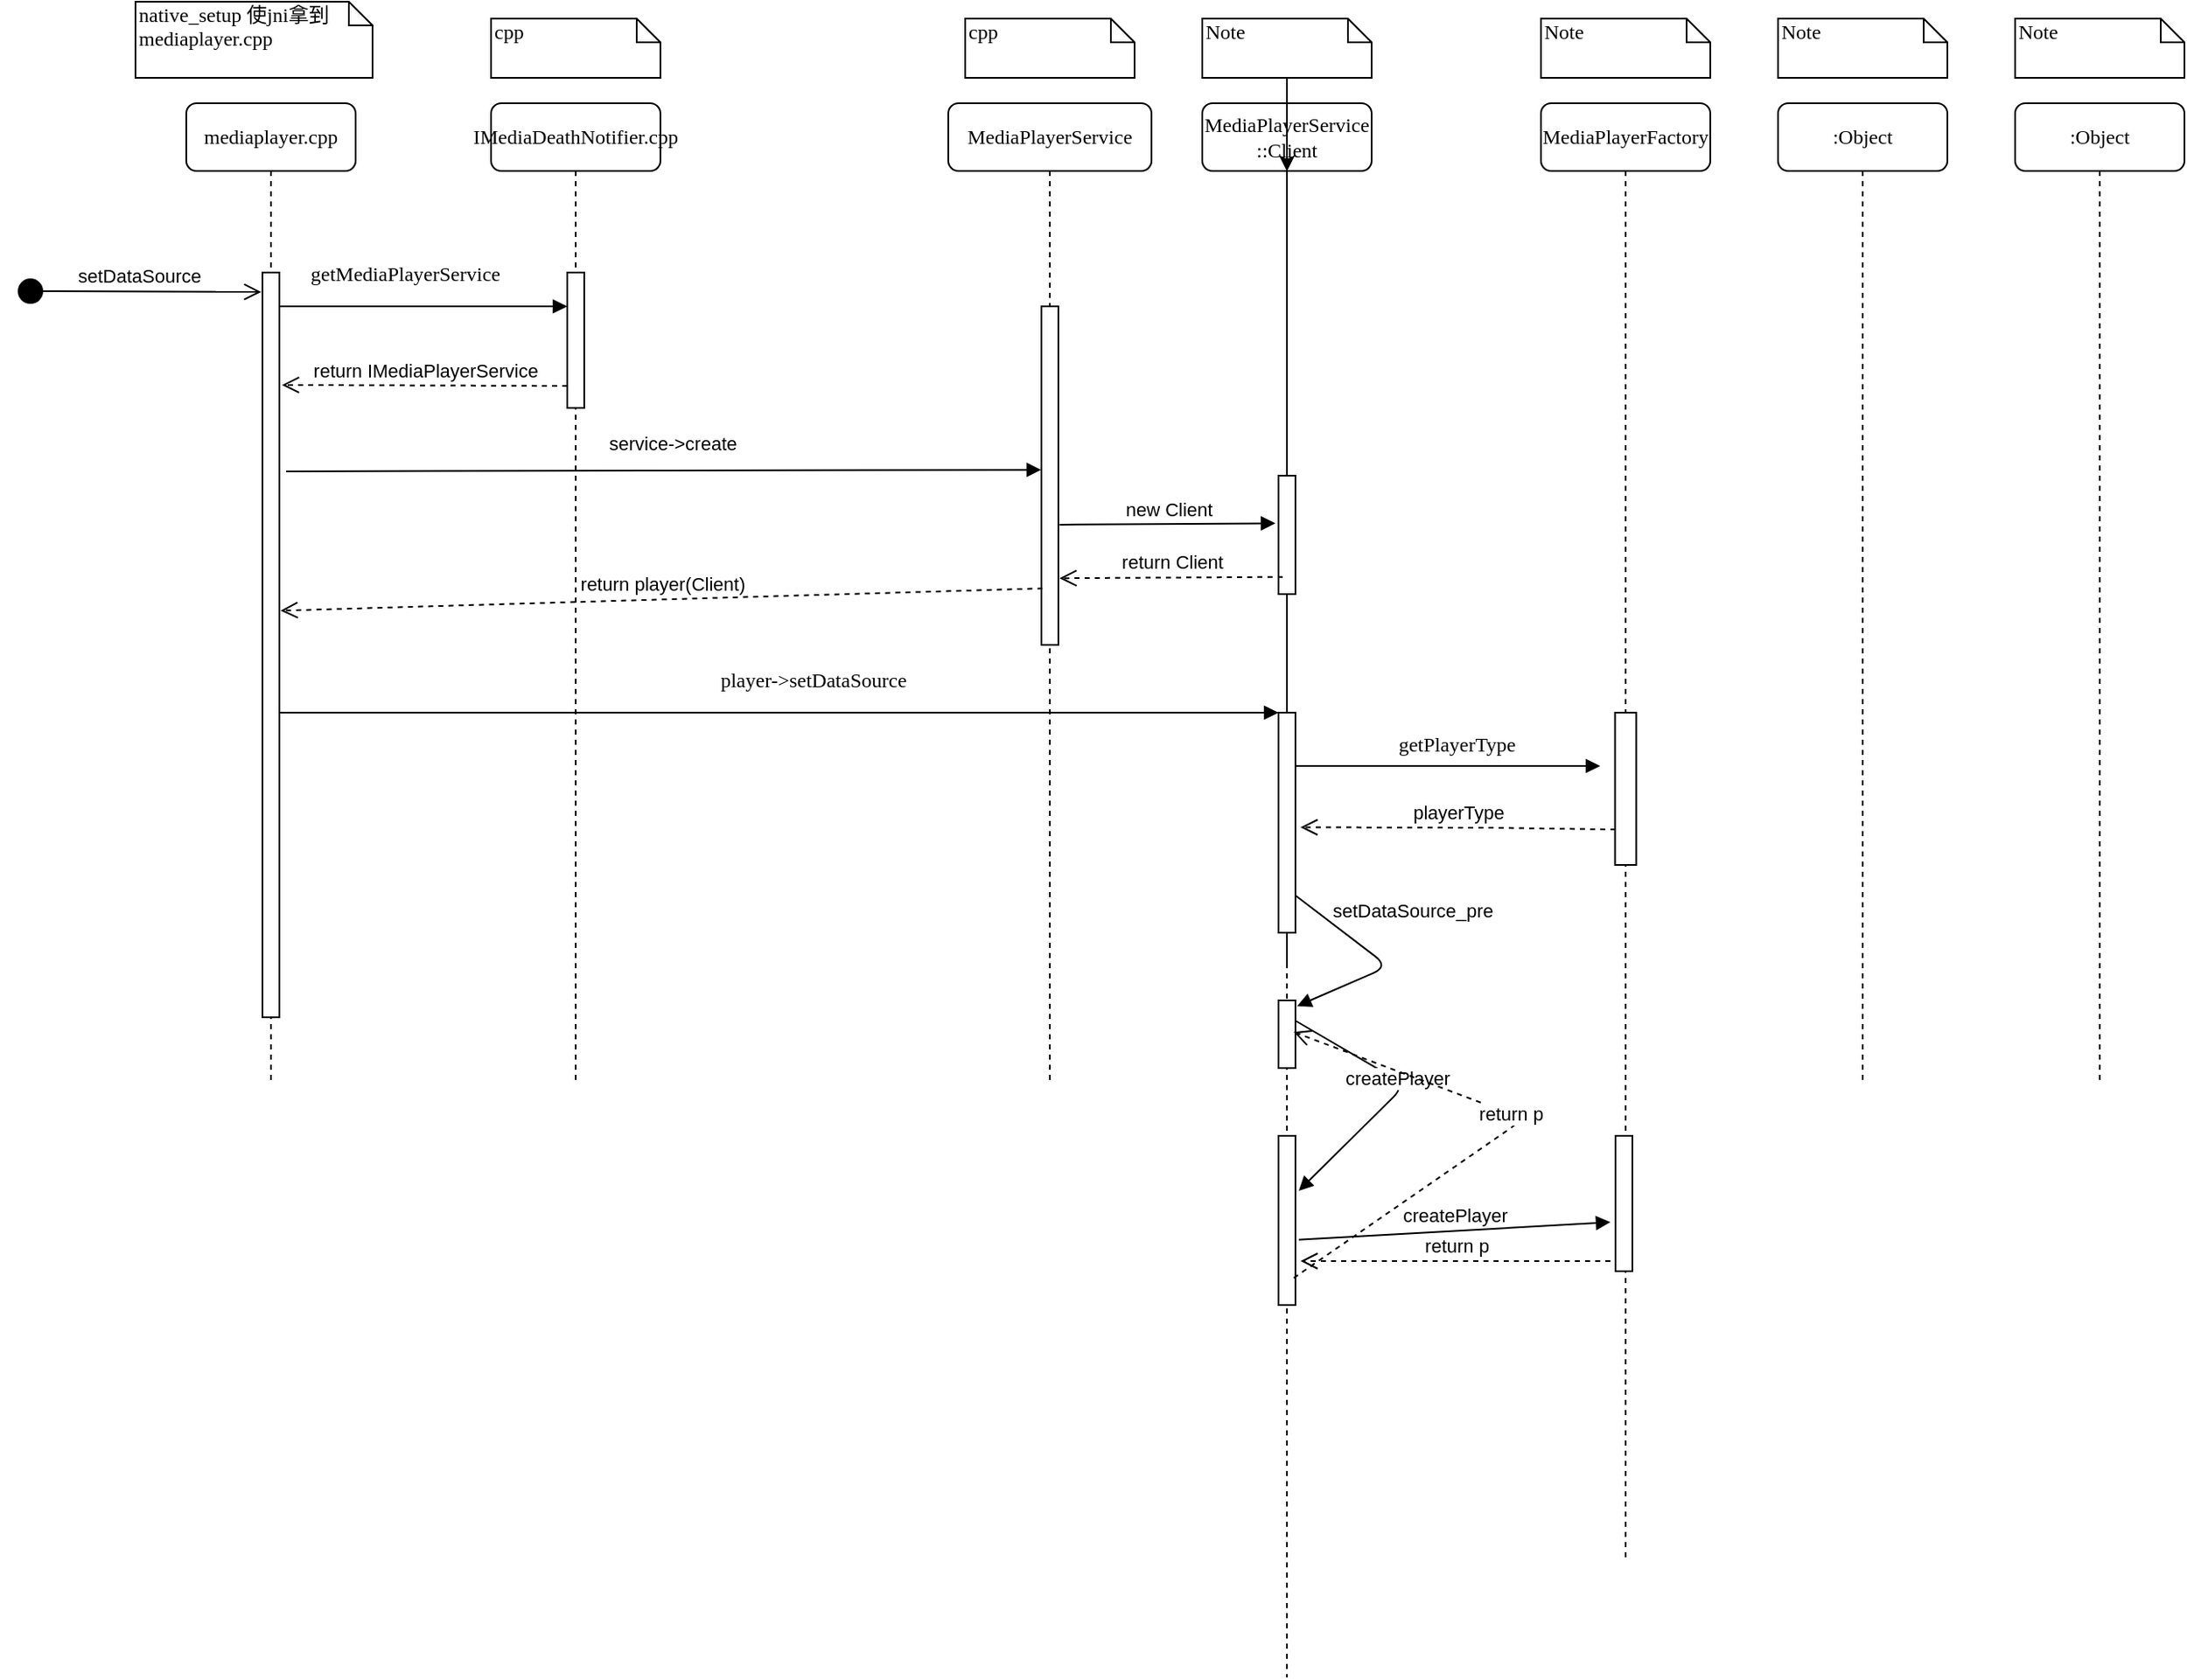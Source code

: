 <mxfile version="15.0.3" type="github">
  <diagram name="Page-1" id="13e1069c-82ec-6db2-03f1-153e76fe0fe0">
    <mxGraphModel dx="6343" dy="745" grid="1" gridSize="10" guides="1" tooltips="1" connect="1" arrows="1" fold="1" page="1" pageScale="1" pageWidth="4681" pageHeight="3300" background="none" math="0" shadow="0">
      <root>
        <mxCell id="0" />
        <mxCell id="1" parent="0" />
        <mxCell id="7baba1c4bc27f4b0-2" value="IMediaDeathNotifier.cpp" style="shape=umlLifeline;perimeter=lifelinePerimeter;whiteSpace=wrap;html=1;container=1;collapsible=0;recursiveResize=0;outlineConnect=0;rounded=1;shadow=0;comic=0;labelBackgroundColor=none;strokeWidth=1;fontFamily=Verdana;fontSize=12;align=center;" parent="1" vertex="1">
          <mxGeometry x="280" y="80" width="100" height="580" as="geometry" />
        </mxCell>
        <mxCell id="7baba1c4bc27f4b0-10" value="" style="html=1;points=[];perimeter=orthogonalPerimeter;rounded=0;shadow=0;comic=0;labelBackgroundColor=none;strokeWidth=1;fontFamily=Verdana;fontSize=12;align=center;" parent="7baba1c4bc27f4b0-2" vertex="1">
          <mxGeometry x="45" y="100" width="10" height="80" as="geometry" />
        </mxCell>
        <mxCell id="7baba1c4bc27f4b0-3" value="MediaPlayerService" style="shape=umlLifeline;perimeter=lifelinePerimeter;whiteSpace=wrap;html=1;container=1;collapsible=0;recursiveResize=0;outlineConnect=0;rounded=1;shadow=0;comic=0;labelBackgroundColor=none;strokeWidth=1;fontFamily=Verdana;fontSize=12;align=center;" parent="1" vertex="1">
          <mxGeometry x="550" y="80" width="120" height="580" as="geometry" />
        </mxCell>
        <mxCell id="7baba1c4bc27f4b0-13" value="" style="html=1;points=[];perimeter=orthogonalPerimeter;rounded=0;shadow=0;comic=0;labelBackgroundColor=none;strokeWidth=1;fontFamily=Verdana;fontSize=12;align=center;" parent="7baba1c4bc27f4b0-3" vertex="1">
          <mxGeometry x="55" y="120" width="10" height="200" as="geometry" />
        </mxCell>
        <mxCell id="7baba1c4bc27f4b0-4" value="MediaPlayerService&lt;br&gt;::Client" style="shape=umlLifeline;perimeter=lifelinePerimeter;whiteSpace=wrap;html=1;container=1;collapsible=0;recursiveResize=0;outlineConnect=0;rounded=1;shadow=0;comic=0;labelBackgroundColor=none;strokeWidth=1;fontFamily=Verdana;fontSize=12;align=center;" parent="1" vertex="1">
          <mxGeometry x="700" y="80" width="100" height="930" as="geometry" />
        </mxCell>
        <mxCell id="kyX2cjArXdQfk7hEpjDv-13" value="" style="html=1;points=[];perimeter=orthogonalPerimeter;" vertex="1" parent="7baba1c4bc27f4b0-4">
          <mxGeometry x="45" y="530" width="10" height="40" as="geometry" />
        </mxCell>
        <mxCell id="kyX2cjArXdQfk7hEpjDv-15" value="" style="html=1;points=[];perimeter=orthogonalPerimeter;" vertex="1" parent="7baba1c4bc27f4b0-4">
          <mxGeometry x="45" y="610" width="10" height="100" as="geometry" />
        </mxCell>
        <mxCell id="kyX2cjArXdQfk7hEpjDv-16" value="createPlayer" style="html=1;verticalAlign=bottom;endArrow=block;exitX=1;exitY=0.3;exitDx=0;exitDy=0;exitPerimeter=0;entryX=1.2;entryY=0.325;entryDx=0;entryDy=0;entryPerimeter=0;" edge="1" parent="7baba1c4bc27f4b0-4" source="kyX2cjArXdQfk7hEpjDv-13" target="kyX2cjArXdQfk7hEpjDv-15">
          <mxGeometry width="80" relative="1" as="geometry">
            <mxPoint x="370" y="520" as="sourcePoint" />
            <mxPoint x="450" y="520" as="targetPoint" />
            <Array as="points">
              <mxPoint x="120" y="580" />
            </Array>
          </mxGeometry>
        </mxCell>
        <mxCell id="kyX2cjArXdQfk7hEpjDv-20" value="return p" style="html=1;verticalAlign=bottom;endArrow=open;dashed=1;endSize=8;exitX=0.9;exitY=0.84;exitDx=0;exitDy=0;exitPerimeter=0;entryX=0.9;entryY=0.467;entryDx=0;entryDy=0;entryPerimeter=0;" edge="1" parent="7baba1c4bc27f4b0-4" source="kyX2cjArXdQfk7hEpjDv-15" target="kyX2cjArXdQfk7hEpjDv-13">
          <mxGeometry relative="1" as="geometry">
            <mxPoint x="450" y="720" as="sourcePoint" />
            <mxPoint x="370" y="720" as="targetPoint" />
            <Array as="points">
              <mxPoint x="190" y="600" />
            </Array>
          </mxGeometry>
        </mxCell>
        <mxCell id="7baba1c4bc27f4b0-5" value="MediaPlayerFactory" style="shape=umlLifeline;perimeter=lifelinePerimeter;whiteSpace=wrap;html=1;container=1;collapsible=0;recursiveResize=0;outlineConnect=0;rounded=1;shadow=0;comic=0;labelBackgroundColor=none;strokeWidth=1;fontFamily=Verdana;fontSize=12;align=center;" parent="1" vertex="1">
          <mxGeometry x="900" y="80" width="100" height="860" as="geometry" />
        </mxCell>
        <mxCell id="kyX2cjArXdQfk7hEpjDv-17" value="" style="html=1;points=[];perimeter=orthogonalPerimeter;" vertex="1" parent="7baba1c4bc27f4b0-5">
          <mxGeometry x="44" y="610" width="10" height="80" as="geometry" />
        </mxCell>
        <mxCell id="7baba1c4bc27f4b0-6" value=":Object" style="shape=umlLifeline;perimeter=lifelinePerimeter;whiteSpace=wrap;html=1;container=1;collapsible=0;recursiveResize=0;outlineConnect=0;rounded=1;shadow=0;comic=0;labelBackgroundColor=none;strokeWidth=1;fontFamily=Verdana;fontSize=12;align=center;" parent="1" vertex="1">
          <mxGeometry x="1040" y="80" width="100" height="580" as="geometry" />
        </mxCell>
        <mxCell id="7baba1c4bc27f4b0-7" value=":Object" style="shape=umlLifeline;perimeter=lifelinePerimeter;whiteSpace=wrap;html=1;container=1;collapsible=0;recursiveResize=0;outlineConnect=0;rounded=1;shadow=0;comic=0;labelBackgroundColor=none;strokeWidth=1;fontFamily=Verdana;fontSize=12;align=center;" parent="1" vertex="1">
          <mxGeometry x="1180" y="80" width="100" height="580" as="geometry" />
        </mxCell>
        <mxCell id="7baba1c4bc27f4b0-8" value="mediaplayer.cpp" style="shape=umlLifeline;perimeter=lifelinePerimeter;whiteSpace=wrap;html=1;container=1;collapsible=0;recursiveResize=0;outlineConnect=0;rounded=1;shadow=0;comic=0;labelBackgroundColor=none;strokeWidth=1;fontFamily=Verdana;fontSize=12;align=center;" parent="1" vertex="1">
          <mxGeometry x="100" y="80" width="100" height="580" as="geometry" />
        </mxCell>
        <mxCell id="7baba1c4bc27f4b0-9" value="" style="html=1;points=[];perimeter=orthogonalPerimeter;rounded=0;shadow=0;comic=0;labelBackgroundColor=none;strokeWidth=1;fontFamily=Verdana;fontSize=12;align=center;" parent="7baba1c4bc27f4b0-8" vertex="1">
          <mxGeometry x="45" y="100" width="10" height="440" as="geometry" />
        </mxCell>
        <mxCell id="7baba1c4bc27f4b0-19" value="" style="html=1;points=[];perimeter=orthogonalPerimeter;rounded=0;shadow=0;comic=0;labelBackgroundColor=none;strokeWidth=1;fontFamily=Verdana;fontSize=12;align=center;" parent="1" vertex="1">
          <mxGeometry x="943.75" y="440" width="12.5" height="90" as="geometry" />
        </mxCell>
        <mxCell id="kyX2cjArXdQfk7hEpjDv-11" style="edgeStyle=orthogonalEdgeStyle;rounded=0;orthogonalLoop=1;jettySize=auto;html=1;" edge="1" parent="1" source="7baba1c4bc27f4b0-22" target="7baba1c4bc27f4b0-4">
          <mxGeometry relative="1" as="geometry" />
        </mxCell>
        <mxCell id="kyX2cjArXdQfk7hEpjDv-12" style="edgeStyle=orthogonalEdgeStyle;rounded=0;orthogonalLoop=1;jettySize=auto;html=1;" edge="1" parent="1" source="7baba1c4bc27f4b0-22" target="7baba1c4bc27f4b0-4">
          <mxGeometry relative="1" as="geometry" />
        </mxCell>
        <mxCell id="7baba1c4bc27f4b0-22" value="" style="html=1;points=[];perimeter=orthogonalPerimeter;rounded=0;shadow=0;comic=0;labelBackgroundColor=none;strokeWidth=1;fontFamily=Verdana;fontSize=12;align=center;" parent="1" vertex="1">
          <mxGeometry x="745" y="440" width="10" height="130" as="geometry" />
        </mxCell>
        <mxCell id="7baba1c4bc27f4b0-23" value="player-&amp;gt;setDataSource" style="html=1;verticalAlign=bottom;endArrow=block;entryX=0;entryY=0;labelBackgroundColor=none;fontFamily=Verdana;fontSize=12;" parent="1" source="7baba1c4bc27f4b0-9" target="7baba1c4bc27f4b0-22" edge="1">
          <mxGeometry x="0.068" y="10" relative="1" as="geometry">
            <mxPoint x="510" y="420" as="sourcePoint" />
            <mxPoint as="offset" />
          </mxGeometry>
        </mxCell>
        <mxCell id="7baba1c4bc27f4b0-26" value="getPlayerType" style="html=1;verticalAlign=bottom;endArrow=block;labelBackgroundColor=none;fontFamily=Verdana;fontSize=12;entryX=-0.7;entryY=0.35;entryDx=0;entryDy=0;entryPerimeter=0;" parent="1" source="7baba1c4bc27f4b0-22" target="7baba1c4bc27f4b0-19" edge="1">
          <mxGeometry x="0.056" y="4" relative="1" as="geometry">
            <mxPoint x="1090" y="340" as="sourcePoint" />
            <mxPoint x="900" y="460" as="targetPoint" />
            <mxPoint as="offset" />
          </mxGeometry>
        </mxCell>
        <mxCell id="7baba1c4bc27f4b0-11" value="getMediaPlayerService" style="html=1;verticalAlign=bottom;endArrow=block;labelBackgroundColor=none;fontFamily=Verdana;fontSize=12;edgeStyle=elbowEdgeStyle;elbow=vertical;" parent="1" source="7baba1c4bc27f4b0-9" edge="1">
          <mxGeometry x="-0.133" y="10" relative="1" as="geometry">
            <mxPoint x="220" y="190" as="sourcePoint" />
            <mxPoint x="325" y="200" as="targetPoint" />
            <Array as="points">
              <mxPoint x="325" y="200" />
            </Array>
            <mxPoint as="offset" />
          </mxGeometry>
        </mxCell>
        <mxCell id="7baba1c4bc27f4b0-34" value="" style="html=1;points=[];perimeter=orthogonalPerimeter;rounded=0;shadow=0;comic=0;labelBackgroundColor=none;strokeWidth=1;fontFamily=Verdana;fontSize=12;align=center;" parent="1" vertex="1">
          <mxGeometry x="745" y="300" width="10" height="70" as="geometry" />
        </mxCell>
        <mxCell id="7baba1c4bc27f4b0-40" value="native_setup 使jni拿到 mediaplayer.cpp" style="shape=note;whiteSpace=wrap;html=1;size=14;verticalAlign=top;align=left;spacingTop=-6;rounded=0;shadow=0;comic=0;labelBackgroundColor=none;strokeWidth=1;fontFamily=Verdana;fontSize=12" parent="1" vertex="1">
          <mxGeometry x="70" y="20" width="140" height="45" as="geometry" />
        </mxCell>
        <mxCell id="7baba1c4bc27f4b0-41" value="cpp" style="shape=note;whiteSpace=wrap;html=1;size=14;verticalAlign=top;align=left;spacingTop=-6;rounded=0;shadow=0;comic=0;labelBackgroundColor=none;strokeWidth=1;fontFamily=Verdana;fontSize=12" parent="1" vertex="1">
          <mxGeometry x="280" y="30" width="100" height="35" as="geometry" />
        </mxCell>
        <mxCell id="7baba1c4bc27f4b0-42" value="cpp" style="shape=note;whiteSpace=wrap;html=1;size=14;verticalAlign=top;align=left;spacingTop=-6;rounded=0;shadow=0;comic=0;labelBackgroundColor=none;strokeWidth=1;fontFamily=Verdana;fontSize=12" parent="1" vertex="1">
          <mxGeometry x="560" y="30" width="100" height="35" as="geometry" />
        </mxCell>
        <mxCell id="7baba1c4bc27f4b0-43" value="Note" style="shape=note;whiteSpace=wrap;html=1;size=14;verticalAlign=top;align=left;spacingTop=-6;rounded=0;shadow=0;comic=0;labelBackgroundColor=none;strokeWidth=1;fontFamily=Verdana;fontSize=12" parent="1" vertex="1">
          <mxGeometry x="700" y="30" width="100" height="35" as="geometry" />
        </mxCell>
        <mxCell id="7baba1c4bc27f4b0-44" value="Note" style="shape=note;whiteSpace=wrap;html=1;size=14;verticalAlign=top;align=left;spacingTop=-6;rounded=0;shadow=0;comic=0;labelBackgroundColor=none;strokeWidth=1;fontFamily=Verdana;fontSize=12" parent="1" vertex="1">
          <mxGeometry x="900" y="30" width="100" height="35" as="geometry" />
        </mxCell>
        <mxCell id="7baba1c4bc27f4b0-45" value="Note" style="shape=note;whiteSpace=wrap;html=1;size=14;verticalAlign=top;align=left;spacingTop=-6;rounded=0;shadow=0;comic=0;labelBackgroundColor=none;strokeWidth=1;fontFamily=Verdana;fontSize=12" parent="1" vertex="1">
          <mxGeometry x="1040" y="30" width="100" height="35" as="geometry" />
        </mxCell>
        <mxCell id="7baba1c4bc27f4b0-46" value="Note" style="shape=note;whiteSpace=wrap;html=1;size=14;verticalAlign=top;align=left;spacingTop=-6;rounded=0;shadow=0;comic=0;labelBackgroundColor=none;strokeWidth=1;fontFamily=Verdana;fontSize=12" parent="1" vertex="1">
          <mxGeometry x="1180" y="30" width="100" height="35" as="geometry" />
        </mxCell>
        <mxCell id="kyX2cjArXdQfk7hEpjDv-3" value="setDataSource" style="html=1;verticalAlign=bottom;startArrow=circle;startFill=1;endArrow=open;startSize=6;endSize=8;entryX=-0.071;entryY=0.026;entryDx=0;entryDy=0;entryPerimeter=0;" edge="1" parent="1" target="7baba1c4bc27f4b0-9">
          <mxGeometry width="80" relative="1" as="geometry">
            <mxPoint y="191" as="sourcePoint" />
            <mxPoint x="140" y="190" as="targetPoint" />
          </mxGeometry>
        </mxCell>
        <mxCell id="kyX2cjArXdQfk7hEpjDv-4" value="return IMediaPlayerService" style="html=1;verticalAlign=bottom;endArrow=open;dashed=1;endSize=8;entryX=1.15;entryY=0.151;entryDx=0;entryDy=0;entryPerimeter=0;" edge="1" parent="1" target="7baba1c4bc27f4b0-9">
          <mxGeometry relative="1" as="geometry">
            <mxPoint x="325.0" y="247" as="sourcePoint" />
            <mxPoint x="160" y="247" as="targetPoint" />
          </mxGeometry>
        </mxCell>
        <mxCell id="kyX2cjArXdQfk7hEpjDv-5" value="service-&gt;create" style="html=1;verticalAlign=bottom;endArrow=block;exitX=1.4;exitY=0.267;exitDx=0;exitDy=0;exitPerimeter=0;entryX=-0.017;entryY=0.483;entryDx=0;entryDy=0;entryPerimeter=0;" edge="1" parent="1" target="7baba1c4bc27f4b0-13">
          <mxGeometry x="0.025" y="7" width="80" relative="1" as="geometry">
            <mxPoint x="159" y="297.48" as="sourcePoint" />
            <mxPoint x="609.5" y="297.48" as="targetPoint" />
            <mxPoint as="offset" />
          </mxGeometry>
        </mxCell>
        <mxCell id="kyX2cjArXdQfk7hEpjDv-6" value="new Client" style="html=1;verticalAlign=bottom;endArrow=block;exitX=1.067;exitY=0.645;exitDx=0;exitDy=0;exitPerimeter=0;entryX=-0.183;entryY=0.402;entryDx=0;entryDy=0;entryPerimeter=0;" edge="1" parent="1" source="7baba1c4bc27f4b0-13" target="7baba1c4bc27f4b0-34">
          <mxGeometry width="80" relative="1" as="geometry">
            <mxPoint x="580" y="400" as="sourcePoint" />
            <mxPoint x="660" y="400" as="targetPoint" />
          </mxGeometry>
        </mxCell>
        <mxCell id="kyX2cjArXdQfk7hEpjDv-7" value="return Client" style="html=1;verticalAlign=bottom;endArrow=open;dashed=1;endSize=8;exitX=0.15;exitY=0.855;exitDx=0;exitDy=0;exitPerimeter=0;entryX=1.067;entryY=0.803;entryDx=0;entryDy=0;entryPerimeter=0;" edge="1" parent="1" target="7baba1c4bc27f4b0-13">
          <mxGeometry relative="1" as="geometry">
            <mxPoint x="747.5" y="359.85" as="sourcePoint" />
            <mxPoint x="610.667" y="359.85" as="targetPoint" />
          </mxGeometry>
        </mxCell>
        <mxCell id="kyX2cjArXdQfk7hEpjDv-8" value="return player(Client)" style="html=1;verticalAlign=bottom;endArrow=open;dashed=1;endSize=8;exitX=0.067;exitY=0.833;exitDx=0;exitDy=0;exitPerimeter=0;entryX=1.067;entryY=0.454;entryDx=0;entryDy=0;entryPerimeter=0;" edge="1" parent="1" source="7baba1c4bc27f4b0-13" target="7baba1c4bc27f4b0-9">
          <mxGeometry relative="1" as="geometry">
            <mxPoint x="660" y="400" as="sourcePoint" />
            <mxPoint x="580" y="400" as="targetPoint" />
          </mxGeometry>
        </mxCell>
        <mxCell id="kyX2cjArXdQfk7hEpjDv-10" value="playerType" style="html=1;verticalAlign=bottom;endArrow=open;dashed=1;endSize=8;exitX=0.02;exitY=0.767;exitDx=0;exitDy=0;exitPerimeter=0;entryX=1.3;entryY=0.521;entryDx=0;entryDy=0;entryPerimeter=0;" edge="1" parent="1" source="7baba1c4bc27f4b0-19" target="7baba1c4bc27f4b0-22">
          <mxGeometry relative="1" as="geometry">
            <mxPoint x="1150" y="400" as="sourcePoint" />
            <mxPoint x="1070" y="400" as="targetPoint" />
            <Array as="points">
              <mxPoint x="870" y="508" />
            </Array>
          </mxGeometry>
        </mxCell>
        <mxCell id="kyX2cjArXdQfk7hEpjDv-14" value="setDataSource_pre" style="html=1;verticalAlign=bottom;endArrow=block;exitX=1;exitY=0.831;exitDx=0;exitDy=0;exitPerimeter=0;entryX=1.1;entryY=0.084;entryDx=0;entryDy=0;entryPerimeter=0;" edge="1" parent="1" source="7baba1c4bc27f4b0-22" target="kyX2cjArXdQfk7hEpjDv-13">
          <mxGeometry x="0.072" y="20" width="80" relative="1" as="geometry">
            <mxPoint x="1070" y="600" as="sourcePoint" />
            <mxPoint x="1150" y="600" as="targetPoint" />
            <Array as="points">
              <mxPoint x="810" y="590" />
            </Array>
            <mxPoint x="2" y="-8" as="offset" />
          </mxGeometry>
        </mxCell>
        <mxCell id="kyX2cjArXdQfk7hEpjDv-18" value="createPlayer" style="html=1;verticalAlign=bottom;endArrow=block;exitX=1.2;exitY=0.614;exitDx=0;exitDy=0;exitPerimeter=0;entryX=-0.3;entryY=0.638;entryDx=0;entryDy=0;entryPerimeter=0;" edge="1" parent="1" source="kyX2cjArXdQfk7hEpjDv-15" target="kyX2cjArXdQfk7hEpjDv-17">
          <mxGeometry width="80" relative="1" as="geometry">
            <mxPoint x="1070" y="800" as="sourcePoint" />
            <mxPoint x="1150" y="800" as="targetPoint" />
          </mxGeometry>
        </mxCell>
        <mxCell id="kyX2cjArXdQfk7hEpjDv-19" value="return p" style="html=1;verticalAlign=bottom;endArrow=open;dashed=1;endSize=8;exitX=-0.3;exitY=0.925;exitDx=0;exitDy=0;exitPerimeter=0;" edge="1" parent="1" source="kyX2cjArXdQfk7hEpjDv-17">
          <mxGeometry relative="1" as="geometry">
            <mxPoint x="1150" y="800" as="sourcePoint" />
            <mxPoint x="758" y="764" as="targetPoint" />
          </mxGeometry>
        </mxCell>
      </root>
    </mxGraphModel>
  </diagram>
</mxfile>
